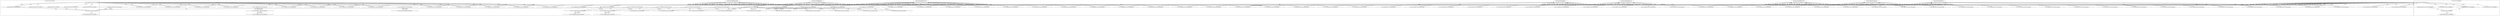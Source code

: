 digraph G {
	"1_fwatchdog#ServerID_5f846fd567-g8dn6"->"10.1.80.1:45706#ServerID_OuterContainerID"[ label="RESPONSE" ];
	"10.1.80.1:48835#ServerID_OuterContainerID"->"1_fwatchdog#ServerID_5fff9df6cf-4xmj9"[ label="GET" ];
	"10.1.80.1:48834#ServerID_OuterContainerID"->"1_fwatchdog#ServerID_5fff9df6cf-4xmj9"[ label="GET" ];
	"1_fwatchdog#ServerID_5f846fd567-g8dn6"->"10.1.80.1:45704#ServerID_OuterContainerID"[ label="RESPONSE" ];
	"1_fwatchdog#ServerID_5fff9df6cf-4xmj9"->"10.1.80.1:48835#ServerID_OuterContainerID"[ label="RESPONSE" ];
	"1_fwatchdog#ServerID_5fff9df6cf-4xmj9"->"10.1.80.1:48834#ServerID_OuterContainerID"[ label="RESPONSE" ];
	"10.1.80.1:45704#ServerID_OuterContainerID"->"1_fwatchdog#ServerID_5f846fd567-g8dn6"[ label="GET" ];
	"10.1.80.1:45706#ServerID_OuterContainerID"->"1_fwatchdog#ServerID_5f846fd567-g8dn6"[ label="GET" ];
	"10.1.80.1:40891#ServerID_OuterContainerID"->"1_fwatchdog#ServerID_6df85d7674-f2xxt"[ label="GET" ];
	"1_fwatchdog#ServerID_6df85d7674-f2xxt"->"10.1.80.1:40891#ServerID_OuterContainerID"[ label="RESPONSE" ];
	"10.1.80.1:35888#ServerID_OuterContainerID"->"1_fwatchdog#ServerID_c8cd456c8f13"[ label="read" ];
	"10.1.80.1:40890#ServerID_OuterContainerID"->"1_fwatchdog#ServerID_6df85d7674-f2xxt"[ label="GET" ];
	"1_fwatchdog#ServerID_6df85d7674-f2xxt"->"10.1.80.1:40890#ServerID_OuterContainerID"[ label="RESPONSE" ];
	"10.1.80.1:43228#ServerID_OuterContainerID"->"1_fwatchdog#ServerID_8665dd9487-zwjjv"[ label="GET" ];
	"1_fwatchdog#ServerID_8665dd9487-zwjjv"->"10.1.80.1:43228#ServerID_OuterContainerID"[ label="RESPONSE" ];
	"10.1.80.1:43230#ServerID_OuterContainerID"->"1_fwatchdog#ServerID_8665dd9487-zwjjv"[ label="GET" ];
	"1_fwatchdog#ServerID_8665dd9487-zwjjv"->"10.1.80.1:43230#ServerID_OuterContainerID"[ label="RESPONSE" ];
	"10.1.80.1:35956#ServerID_OuterContainerID"->"1_fwatchdog#ServerID_76c96688d7-4wrfp"[ label="GET" ];
	"1_fwatchdog#ServerID_76c96688d7-4wrfp"->"10.1.80.1:35956#ServerID_OuterContainerID"[ label="RESPONSE" ];
	"10.1.80.1:35954#ServerID_OuterContainerID"->"1_fwatchdog#ServerID_76c96688d7-4wrfp"[ label="GET" ];
	"1_fwatchdog#ServerID_76c96688d7-4wrfp"->"10.1.80.1:35954#ServerID_OuterContainerID"[ label="RESPONSE" ];
	"1_fwatchdog#ServerID_c8cd456c8f13"->"10.1.80.1:35888#ServerID_OuterContainerID"[ label="write" ];
	"10.1.80.1:35922#ServerID_OuterContainerID"->"1_fwatchdog#ServerID_68977fd5c9-qtcgc"[ label="GET" ];
	"10.1.80.1:35923#ServerID_OuterContainerID"->"1_fwatchdog#ServerID_68977fd5c9-qtcgc"[ label="GET" ];
	"1_fwatchdog#ServerID_68977fd5c9-qtcgc"->"10.1.80.1:35922#ServerID_OuterContainerID"[ label="RESPONSE" ];
	"1_fwatchdog#ServerID_68977fd5c9-qtcgc"->"10.1.80.1:35923#ServerID_OuterContainerID"[ label="RESPONSE" ];
	"10.1.80.1:48867#ServerID_OuterContainerID"->"1_fwatchdog#ServerID_5fff9df6cf-4xmj9"[ label="GET" ];
	"10.1.80.1:48866#ServerID_OuterContainerID"->"1_fwatchdog#ServerID_5fff9df6cf-4xmj9"[ label="GET" ];
	"1_fwatchdog#ServerID_5fff9df6cf-4xmj9"->"10.1.80.1:48866#ServerID_OuterContainerID"[ label="RESPONSE" ];
	"10.1.80.1:35890#ServerID_OuterContainerID"->"1_fwatchdog#ServerID_c8cd456c8f13"[ label="read" ];
	"1_fwatchdog#ServerID_5fff9df6cf-4xmj9"->"10.1.80.1:48867#ServerID_OuterContainerID"[ label="RESPONSE" ];
	"10.1.80.1:45738#ServerID_OuterContainerID"->"1_fwatchdog#ServerID_5f846fd567-g8dn6"[ label="GET" ];
	"1_fwatchdog#ServerID_5f846fd567-g8dn6"->"10.1.80.1:45738#ServerID_OuterContainerID"[ label="RESPONSE" ];
	"10.1.80.1:45736#ServerID_OuterContainerID"->"1_fwatchdog#ServerID_5f846fd567-g8dn6"[ label="GET" ];
	"1_fwatchdog#ServerID_5f846fd567-g8dn6"->"10.1.80.1:45736#ServerID_OuterContainerID"[ label="RESPONSE" ];
	"10.1.80.1:40922#ServerID_OuterContainerID"->"1_fwatchdog#ServerID_6df85d7674-f2xxt"[ label="GET" ];
	"1_fwatchdog#ServerID_6df85d7674-f2xxt"->"10.1.80.1:40922#ServerID_OuterContainerID"[ label="RESPONSE" ];
	"10.1.80.1:40924#ServerID_OuterContainerID"->"1_fwatchdog#ServerID_6df85d7674-f2xxt"[ label="GET" ];
	"1_fwatchdog#ServerID_6df85d7674-f2xxt"->"10.1.80.1:40924#ServerID_OuterContainerID"[ label="RESPONSE" ];
	"10.1.80.1:43262#ServerID_OuterContainerID"->"1_fwatchdog#ServerID_8665dd9487-zwjjv"[ label="GET" ];
	"1_fwatchdog#ServerID_8665dd9487-zwjjv"->"10.1.80.1:43262#ServerID_OuterContainerID"[ label="RESPONSE" ];
	"10.1.80.1:43264#ServerID_OuterContainerID"->"1_fwatchdog#ServerID_8665dd9487-zwjjv"[ label="GET" ];
	"1_fwatchdog#ServerID_8665dd9487-zwjjv"->"10.1.80.1:43264#ServerID_OuterContainerID"[ label="RESPONSE" ];
	"10.1.80.1:35990#ServerID_OuterContainerID"->"1_fwatchdog#ServerID_76c96688d7-4wrfp"[ label="GET" ];
	"10.1.80.1:35988#ServerID_OuterContainerID"->"1_fwatchdog#ServerID_76c96688d7-4wrfp"[ label="GET" ];
	"1_fwatchdog#ServerID_76c96688d7-4wrfp"->"10.1.80.1:35990#ServerID_OuterContainerID"[ label="RESPONSE" ];
	"1_fwatchdog#ServerID_76c96688d7-4wrfp"->"10.1.80.1:35988#ServerID_OuterContainerID"[ label="RESPONSE" ];
	"10.1.80.93:58500#ServerID_OuterContainerID"->"1_fwatchdog#ServerID_6df85d7674-f2xxt"[ label="POST" ];
	"1_fwatchdog#ServerID_6df85d7674-f2xxt"->"gateway:8080#ServerID_OuterContainerID"[ label="POST" ];
	"1_fwatchdog#ServerID_6df85d7674-f2xxt"->"10.1.80.93:8080#ServerID_OuterContainerID"[ label="POST" ];
	"10.1.80.93:50510#ServerID_OuterContainerID"->"1_fwatchdog#ServerID_5f846fd567-g8dn6"[ label="POST" ];
	"1_fwatchdog#ServerID_5f846fd567-g8dn6"->"10.1.80.93:50510#ServerID_OuterContainerID"[ label="RESPONSE" ];
	"10.1.80.93:8080#ServerID_OuterContainerID"->"1_fwatchdog#ServerID_6df85d7674-f2xxt"[ label="RESPONSE" ];
	"gateway:8080#ServerID_OuterContainerID"->"1_fwatchdog#ServerID_6df85d7674-f2xxt"[ label="RESPONSE" ];
	"1_fwatchdog#ServerID_6df85d7674-f2xxt"->"10.1.80.93:58500#ServerID_OuterContainerID"[ label="RESPONSE" ];
	"10.1.80.1:35976#ServerID_OuterContainerID"->"1_fwatchdog#ServerID_68977fd5c9-qtcgc"[ label="GET" ];
	"1_fwatchdog#ServerID_68977fd5c9-qtcgc"->"10.1.80.1:35976#ServerID_OuterContainerID"[ label="RESPONSE" ];
	"10.1.80.1:35978#ServerID_OuterContainerID"->"1_fwatchdog#ServerID_68977fd5c9-qtcgc"[ label="GET" ];
	"1_fwatchdog#ServerID_68977fd5c9-qtcgc"->"10.1.80.1:35978#ServerID_OuterContainerID"[ label="RESPONSE" ];
	"10.1.80.93:58522#ServerID_OuterContainerID"->"1_fwatchdog#ServerID_6df85d7674-f2xxt"[ label="POST" ];
	"1_fwatchdog#ServerID_6df85d7674-f2xxt"->"gateway:8080#ServerID_OuterContainerID"[ label="POST" ];
	"1_fwatchdog#ServerID_6df85d7674-f2xxt"->"10.1.80.93:8080#ServerID_OuterContainerID"[ label="POST" ];
	"10.1.80.93:50534#ServerID_OuterContainerID"->"1_fwatchdog#ServerID_5f846fd567-g8dn6"[ label="POST" ];
	"1_fwatchdog#ServerID_5f846fd567-g8dn6"->"10.1.80.93:50534#ServerID_OuterContainerID"[ label="RESPONSE" ];
	"10.1.80.93:8080#ServerID_OuterContainerID"->"1_fwatchdog#ServerID_6df85d7674-f2xxt"[ label="RESPONSE" ];
	"gateway:8080#ServerID_OuterContainerID"->"1_fwatchdog#ServerID_6df85d7674-f2xxt"[ label="RESPONSE" ];
	"1_fwatchdog#ServerID_6df85d7674-f2xxt"->"10.1.80.93:58522#ServerID_OuterContainerID"[ label="RESPONSE" ];
	"10.1.80.1:48940#ServerID_OuterContainerID"->"1_fwatchdog#ServerID_5fff9df6cf-4xmj9"[ label="GET" ];
	"10.1.80.1:48938#ServerID_OuterContainerID"->"1_fwatchdog#ServerID_5fff9df6cf-4xmj9"[ label="GET" ];
	"1_fwatchdog#ServerID_5fff9df6cf-4xmj9"->"10.1.80.1:48940#ServerID_OuterContainerID"[ label="RESPONSE" ];
	"1_fwatchdog#ServerID_5fff9df6cf-4xmj9"->"10.1.80.1:48938#ServerID_OuterContainerID"[ label="RESPONSE" ];
	"10.1.80.1:45808#ServerID_OuterContainerID"->"1_fwatchdog#ServerID_5f846fd567-g8dn6"[ label="GET" ];
	"10.1.80.1:45810#ServerID_OuterContainerID"->"1_fwatchdog#ServerID_5f846fd567-g8dn6"[ label="GET" ];
	"1_fwatchdog#ServerID_5f846fd567-g8dn6"->"10.1.80.1:45810#ServerID_OuterContainerID"[ label="RESPONSE" ];
	"1_fwatchdog#ServerID_5f846fd567-g8dn6"->"10.1.80.1:45808#ServerID_OuterContainerID"[ label="RESPONSE" ];
	"10.1.80.1:40996#ServerID_OuterContainerID"->"1_fwatchdog#ServerID_6df85d7674-f2xxt"[ label="GET" ];
	"1_fwatchdog#ServerID_6df85d7674-f2xxt"->"10.1.80.1:40996#ServerID_OuterContainerID"[ label="RESPONSE" ];
	"10.1.80.1:40994#ServerID_OuterContainerID"->"1_fwatchdog#ServerID_6df85d7674-f2xxt"[ label="GET" ];
	"1_fwatchdog#ServerID_6df85d7674-f2xxt"->"10.1.80.1:40994#ServerID_OuterContainerID"[ label="RESPONSE" ];
	"10.1.80.1:43338#ServerID_OuterContainerID"->"1_fwatchdog#ServerID_8665dd9487-zwjjv"[ label="GET" ];
	"1_fwatchdog#ServerID_8665dd9487-zwjjv"->"10.1.80.1:43338#ServerID_OuterContainerID"[ label="RESPONSE" ];
	"10.1.80.1:43336#ServerID_OuterContainerID"->"1_fwatchdog#ServerID_8665dd9487-zwjjv"[ label="GET" ];
	"1_fwatchdog#ServerID_8665dd9487-zwjjv"->"10.1.80.1:43336#ServerID_OuterContainerID"[ label="RESPONSE" ];
	"10.1.80.93:58570#ServerID_OuterContainerID"->"1_fwatchdog#ServerID_6df85d7674-f2xxt"[ label="POST" ];
	"10.1.80.1:36076#ServerID_OuterContainerID"->"1_fwatchdog#ServerID_76c96688d7-4wrfp"[ label="GET" ];
	"10.1.80.1:36078#ServerID_OuterContainerID"->"1_fwatchdog#ServerID_76c96688d7-4wrfp"[ label="GET" ];
	"1_fwatchdog#ServerID_c8cd456c8f13"->"10.1.80.1:35890#ServerID_OuterContainerID"[ label="write" ];
	"1_fwatchdog#ServerID_76c96688d7-4wrfp"->"10.1.80.1:36078#ServerID_OuterContainerID"[ label="RESPONSE" ];
	"1_fwatchdog#ServerID_76c96688d7-4wrfp"->"10.1.80.1:36076#ServerID_OuterContainerID"[ label="RESPONSE" ];
	"1_fwatchdog#ServerID_6df85d7674-f2xxt"->"gateway:8080#ServerID_OuterContainerID"[ label="POST" ];
	"1_fwatchdog#ServerID_6df85d7674-f2xxt"->"10.1.80.93:8080#ServerID_OuterContainerID"[ label="POST" ];
	"10.1.80.93:50584#ServerID_OuterContainerID"->"1_fwatchdog#ServerID_5f846fd567-g8dn6"[ label="POST" ];
	"1_fwatchdog#ServerID_5f846fd567-g8dn6"->"10.1.80.93:50584#ServerID_OuterContainerID"[ label="RESPONSE" ];
	"10.1.80.93:8080#ServerID_OuterContainerID"->"1_fwatchdog#ServerID_6df85d7674-f2xxt"[ label="RESPONSE" ];
	"gateway:8080#ServerID_OuterContainerID"->"1_fwatchdog#ServerID_6df85d7674-f2xxt"[ label="RESPONSE" ];
	"1_fwatchdog#ServerID_6df85d7674-f2xxt"->"10.1.80.93:58570#ServerID_OuterContainerID"[ label="RESPONSE" ];
	"10.1.80.1:36052#ServerID_OuterContainerID"->"1_fwatchdog#ServerID_68977fd5c9-qtcgc"[ label="GET" ];
	"1_fwatchdog#ServerID_68977fd5c9-qtcgc"->"10.1.80.1:36052#ServerID_OuterContainerID"[ label="RESPONSE" ];
	"10.1.80.1:36054#ServerID_OuterContainerID"->"1_fwatchdog#ServerID_68977fd5c9-qtcgc"[ label="GET" ];
	"1_fwatchdog#ServerID_68977fd5c9-qtcgc"->"10.1.80.1:36054#ServerID_OuterContainerID"[ label="RESPONSE" ];
	"10.1.80.1:49000#ServerID_OuterContainerID"->"1_fwatchdog#ServerID_5fff9df6cf-4xmj9"[ label="GET" ];
	"10.1.80.1:48998#ServerID_OuterContainerID"->"1_fwatchdog#ServerID_5fff9df6cf-4xmj9"[ label="GET" ];
	"1_fwatchdog#ServerID_5fff9df6cf-4xmj9"->"10.1.80.1:48998#ServerID_OuterContainerID"[ label="RESPONSE" ];
	"1_fwatchdog#ServerID_5fff9df6cf-4xmj9"->"10.1.80.1:49000#ServerID_OuterContainerID"[ label="RESPONSE" ];
	"10.1.80.1:45870#ServerID_OuterContainerID"->"1_fwatchdog#ServerID_5f846fd567-g8dn6"[ label="GET" ];
	"1_fwatchdog#ServerID_5f846fd567-g8dn6"->"10.1.80.1:45870#ServerID_OuterContainerID"[ label="RESPONSE" ];
	"10.1.80.1:45868#ServerID_OuterContainerID"->"1_fwatchdog#ServerID_5f846fd567-g8dn6"[ label="GET" ];
	"1_fwatchdog#ServerID_5f846fd567-g8dn6"->"10.1.80.1:45868#ServerID_OuterContainerID"[ label="RESPONSE" ];
	"10.1.80.1:41054#ServerID_OuterContainerID"->"1_fwatchdog#ServerID_6df85d7674-f2xxt"[ label="GET" ];
	"1_fwatchdog#ServerID_6df85d7674-f2xxt"->"10.1.80.1:41054#ServerID_OuterContainerID"[ label="RESPONSE" ];
	"10.1.80.1:41055#ServerID_OuterContainerID"->"1_fwatchdog#ServerID_6df85d7674-f2xxt"[ label="GET" ];
	"1_fwatchdog#ServerID_6df85d7674-f2xxt"->"10.1.80.1:41055#ServerID_OuterContainerID"[ label="RESPONSE" ];
	"10.1.80.1:43393#ServerID_OuterContainerID"->"1_fwatchdog#ServerID_8665dd9487-zwjjv"[ label="GET" ];
	"10.1.80.1:43392#ServerID_OuterContainerID"->"1_fwatchdog#ServerID_8665dd9487-zwjjv"[ label="GET" ];
	"1_fwatchdog#ServerID_8665dd9487-zwjjv"->"10.1.80.1:43392#ServerID_OuterContainerID"[ label="RESPONSE" ];
	"1_fwatchdog#ServerID_8665dd9487-zwjjv"->"10.1.80.1:43393#ServerID_OuterContainerID"[ label="RESPONSE" ];
	"10.1.80.1:36120#ServerID_OuterContainerID"->"1_fwatchdog#ServerID_76c96688d7-4wrfp"[ label="GET" ];
	"1_fwatchdog#ServerID_76c96688d7-4wrfp"->"10.1.80.1:36120#ServerID_OuterContainerID"[ label="RESPONSE" ];
	"10.1.80.1:36121#ServerID_OuterContainerID"->"1_fwatchdog#ServerID_76c96688d7-4wrfp"[ label="GET" ];
	"1_fwatchdog#ServerID_76c96688d7-4wrfp"->"10.1.80.1:36121#ServerID_OuterContainerID"[ label="RESPONSE" ];
	"10.1.80.1:36090#ServerID_OuterContainerID"->"1_fwatchdog#ServerID_68977fd5c9-qtcgc"[ label="GET" ];
	"1_fwatchdog#ServerID_68977fd5c9-qtcgc"->"10.1.80.1:36090#ServerID_OuterContainerID"[ label="RESPONSE" ];
	"10.1.80.1:36088#ServerID_OuterContainerID"->"1_fwatchdog#ServerID_68977fd5c9-qtcgc"[ label="GET" ];
	"1_fwatchdog#ServerID_68977fd5c9-qtcgc"->"10.1.80.1:36088#ServerID_OuterContainerID"[ label="RESPONSE" ];
	"10.1.80.1:49032#ServerID_OuterContainerID"->"1_fwatchdog#ServerID_5fff9df6cf-4xmj9"[ label="GET" ];
	"1_fwatchdog#ServerID_5fff9df6cf-4xmj9"->"10.1.80.1:49032#ServerID_OuterContainerID"[ label="RESPONSE" ];
	"10.1.80.1:49030#ServerID_OuterContainerID"->"1_fwatchdog#ServerID_5fff9df6cf-4xmj9"[ label="GET" ];
	"10.1.80.1:45901#ServerID_OuterContainerID"->"1_fwatchdog#ServerID_5f846fd567-g8dn6"[ label="GET" ];
	"1_fwatchdog#ServerID_5fff9df6cf-4xmj9"->"10.1.80.1:49030#ServerID_OuterContainerID"[ label="RESPONSE" ];
	"1_fwatchdog#ServerID_5f846fd567-g8dn6"->"10.1.80.1:45901#ServerID_OuterContainerID"[ label="RESPONSE" ];
	"10.1.80.1:45900#ServerID_OuterContainerID"->"1_fwatchdog#ServerID_5f846fd567-g8dn6"[ label="GET" ];
	"1_fwatchdog#ServerID_5f846fd567-g8dn6"->"10.1.80.1:45900#ServerID_OuterContainerID"[ label="RESPONSE" ];
	"10.1.80.1:41088#ServerID_OuterContainerID"->"1_fwatchdog#ServerID_6df85d7674-f2xxt"[ label="GET" ];
	"1_fwatchdog#ServerID_6df85d7674-f2xxt"->"10.1.80.1:41088#ServerID_OuterContainerID"[ label="RESPONSE" ];
	"10.1.80.1:41086#ServerID_OuterContainerID"->"1_fwatchdog#ServerID_6df85d7674-f2xxt"[ label="GET" ];
	"1_fwatchdog#ServerID_6df85d7674-f2xxt"->"10.1.80.1:41086#ServerID_OuterContainerID"[ label="RESPONSE" ];
	"10.1.80.1:43424#ServerID_OuterContainerID"->"1_fwatchdog#ServerID_8665dd9487-zwjjv"[ label="GET" ];
	"10.1.80.1:43426#ServerID_OuterContainerID"->"1_fwatchdog#ServerID_8665dd9487-zwjjv"[ label="GET" ];
	"1_fwatchdog#ServerID_8665dd9487-zwjjv"->"10.1.80.1:43426#ServerID_OuterContainerID"[ label="RESPONSE" ];
	"1_fwatchdog#ServerID_8665dd9487-zwjjv"->"10.1.80.1:43424#ServerID_OuterContainerID"[ label="RESPONSE" ];
	"10.1.80.1:36150#ServerID_OuterContainerID"->"1_fwatchdog#ServerID_76c96688d7-4wrfp"[ label="GET" ];
	"10.1.80.1:36151#ServerID_OuterContainerID"->"1_fwatchdog#ServerID_76c96688d7-4wrfp"[ label="GET" ];
	"1_fwatchdog#ServerID_76c96688d7-4wrfp"->"10.1.80.1:36150#ServerID_OuterContainerID"[ label="RESPONSE" ];
	"1_fwatchdog#ServerID_76c96688d7-4wrfp"->"10.1.80.1:36151#ServerID_OuterContainerID"[ label="RESPONSE" ];
	"10.1.80.1:36118#ServerID_OuterContainerID"->"1_fwatchdog#ServerID_68977fd5c9-qtcgc"[ label="GET" ];
	"10.1.80.1:36120#ServerID_OuterContainerID"->"1_fwatchdog#ServerID_68977fd5c9-qtcgc"[ label="GET" ];
	"1_fwatchdog#ServerID_68977fd5c9-qtcgc"->"10.1.80.1:36120#ServerID_OuterContainerID"[ label="RESPONSE" ];
	"1_fwatchdog#ServerID_68977fd5c9-qtcgc"->"10.1.80.1:36118#ServerID_OuterContainerID"[ label="RESPONSE" ];
	"10.1.80.1:48834#ServerID_OuterContainerID"->"1_fwatchdog#ServerID_5bd30c3565a4"[ label="read" ];
	"10.1.80.1:48835#ServerID_OuterContainerID"->"1_fwatchdog#ServerID_5bd30c3565a4"[ label="read" ];
	"1_fwatchdog#ServerID_5bd30c3565a4"->"10.1.80.1:48835#ServerID_OuterContainerID"[ label="write" ];
	"1_fwatchdog#ServerID_5bd30c3565a4"->"10.1.80.1:48834#ServerID_OuterContainerID"[ label="write" ];
	"10.1.80.1:45706#ServerID_OuterContainerID"->"1_fwatchdog#ServerID_7cf8268e6ab5"[ label="read" ];
	"10.1.80.1:45704#ServerID_OuterContainerID"->"1_fwatchdog#ServerID_7cf8268e6ab5"[ label="read" ];
	"1_fwatchdog#ServerID_7cf8268e6ab5"->"10.1.80.1:45704#ServerID_OuterContainerID"[ label="write" ];
	"1_fwatchdog#ServerID_7cf8268e6ab5"->"10.1.80.1:45706#ServerID_OuterContainerID"[ label="write" ];
	"10.1.80.1:40890#ServerID_OuterContainerID"->"1_fwatchdog#ServerID_2347d2f455dd"[ label="read" ];
	"10.1.80.1:40891#ServerID_OuterContainerID"->"1_fwatchdog#ServerID_2347d2f455dd"[ label="read" ];
	"1_fwatchdog#ServerID_2347d2f455dd"->"10.1.80.1:40891#ServerID_OuterContainerID"[ label="write" ];
	"10.1.80.1:35922#ServerID_OuterContainerID"->"1_fwatchdog#ServerID_c8cd456c8f13"[ label="read" ];
	"1_fwatchdog#ServerID_c8cd456c8f13"->"10.1.80.1:35922#ServerID_OuterContainerID"[ label="write" ];
	"1_fwatchdog#ServerID_2347d2f455dd"->"10.1.80.1:40890#ServerID_OuterContainerID"[ label="write" ];
	"10.1.80.1:35923#ServerID_OuterContainerID"->"1_fwatchdog#ServerID_c8cd456c8f13"[ label="read" ];
	"1_fwatchdog#ServerID_c8cd456c8f13"->"10.1.80.1:35923#ServerID_OuterContainerID"[ label="write" ];
	"10.1.80.1:48866#ServerID_OuterContainerID"->"1_fwatchdog#ServerID_5bd30c3565a4"[ label="read" ];
	"1_fwatchdog#ServerID_5bd30c3565a4"->"10.1.80.1:48866#ServerID_OuterContainerID"[ label="write" ];
	"10.1.80.1:48867#ServerID_OuterContainerID"->"1_fwatchdog#ServerID_5bd30c3565a4"[ label="read" ];
	"1_fwatchdog#ServerID_5bd30c3565a4"->"10.1.80.1:48867#ServerID_OuterContainerID"[ label="write" ];
	"10.1.80.1:45736#ServerID_OuterContainerID"->"1_fwatchdog#ServerID_7cf8268e6ab5"[ label="read" ];
	"10.1.80.1:45738#ServerID_OuterContainerID"->"1_fwatchdog#ServerID_7cf8268e6ab5"[ label="read" ];
	"1_fwatchdog#ServerID_7cf8268e6ab5"->"10.1.80.1:45738#ServerID_OuterContainerID"[ label="write" ];
	"1_fwatchdog#ServerID_7cf8268e6ab5"->"10.1.80.1:45736#ServerID_OuterContainerID"[ label="write" ];
	"10.1.80.1:40922#ServerID_OuterContainerID"->"1_fwatchdog#ServerID_2347d2f455dd"[ label="read" ];
	"10.1.80.1:40924#ServerID_OuterContainerID"->"1_fwatchdog#ServerID_2347d2f455dd"[ label="read" ];
	"1_fwatchdog#ServerID_2347d2f455dd"->"10.1.80.1:40922#ServerID_OuterContainerID"[ label="write" ];
	"10.1.80.93:58500#ServerID_OuterContainerID"->"1_fwatchdog#ServerID_2347d2f455dd"[ label="read" ];
	"1_fwatchdog#ServerID_2347d2f455dd"->"10.1.80.1:40924#ServerID_OuterContainerID"[ label="write" ];
	"1_fwatchdog#ServerID_2347d2f455dd"->"pipe:[7844706]#ServerID_2347d2f455dd"[ label="write" ];
	"1_fwatchdog#ServerID_2347d2f455dd"->"localhost:3000#ServerID_2347d2f455dd"[ label="connect" ];
	"localhost:3000#ServerID_2347d2f455dd"->"1_fwatchdog#ServerID_2347d2f455dd"[ label="read" ];
	"1_fwatchdog#ServerID_2347d2f455dd"->"localhost:3000#ServerID_2347d2f455dd"[ label="write" ];
	"localhost:3000#ServerID_2347d2f455dd"->"13_node#ServerID_2347d2f455dd"[ label="read" ];
	"13_node#ServerID_2347d2f455dd"->"pipe:[7845926]#ServerID_2347d2f455dd"[ label="write" ];
	"/etc/hosts#ServerID_2347d2f455dd"->"13_node#ServerID_2347d2f455dd"[ label="read" ];
	"/etc/resolv.conf#ServerID_2347d2f455dd"->"13_node#ServerID_2347d2f455dd"[ label="read" ];
	"13_node#ServerID_2347d2f455dd"->"10.152.183.10:53#ServerID_OuterContainerID"[ label="sendto" ];
	"10.152.183.10:53#ServerID_OuterContainerID"->"13_node#ServerID_2347d2f455dd"[ label="recvfrom" ];
	"13_node#ServerID_2347d2f455dd"->"gateway:8080#ServerID_OuterContainerID"[ label="connect" ];
	"10.1.80.93:50510#ServerID_OuterContainerID"->"1_fwatchdog#ServerID_7cf8268e6ab5"[ label="read" ];
	"1_fwatchdog#ServerID_7cf8268e6ab5"->"localhost:3000#ServerID_7cf8268e6ab5"[ label="connect" ];
	"1_fwatchdog#ServerID_7cf8268e6ab5"->"pipe:[7845975]#ServerID_7cf8268e6ab5"[ label="write" ];
	"localhost:3000#ServerID_7cf8268e6ab5"->"1_fwatchdog#ServerID_7cf8268e6ab5"[ label="read" ];
	"1_fwatchdog#ServerID_7cf8268e6ab5"->"localhost:3000#ServerID_7cf8268e6ab5"[ label="write" ];
	"localhost:3000#ServerID_7cf8268e6ab5"->"13_node#ServerID_7cf8268e6ab5"[ label="read" ];
	"13_node#ServerID_7cf8268e6ab5"->"pipe:[7845600]#ServerID_7cf8268e6ab5"[ label="write" ];
	"/home/app/credentials.txt#ServerID_7cf8268e6ab5"->"13_node#ServerID_7cf8268e6ab5"[ label="read" ];
	"1_fwatchdog#ServerID_7cf8268e6ab5"->"pipe:[7845976]#ServerID_7cf8268e6ab5"[ label="write" ];
	"gateway:8080#ServerID_OuterContainerID"->"13_node#ServerID_2347d2f455dd"[ label="read" ];
	"1_fwatchdog#ServerID_7cf8268e6ab5"->"10.1.80.93:50510#ServerID_OuterContainerID"[ label="write" ];
	"1_fwatchdog#ServerID_2347d2f455dd"->"pipe:[7844707]#ServerID_2347d2f455dd"[ label="write" ];
	"1_fwatchdog#ServerID_2347d2f455dd"->"10.1.80.93:58500#ServerID_OuterContainerID"[ label="write" ];
	"1_fwatchdog#ServerID_c8cd456c8f13"->"10.1.80.1:35976#ServerID_OuterContainerID"[ label="write" ];
	"10.1.80.1:35978#ServerID_OuterContainerID"->"1_fwatchdog#ServerID_c8cd456c8f13"[ label="read" ];
	"10.1.80.1:35976#ServerID_OuterContainerID"->"1_fwatchdog#ServerID_c8cd456c8f13"[ label="read" ];
	"1_fwatchdog#ServerID_c8cd456c8f13"->"10.1.80.1:35978#ServerID_OuterContainerID"[ label="write" ];
	"10.1.80.93:58522#ServerID_OuterContainerID"->"1_fwatchdog#ServerID_2347d2f455dd"[ label="read" ];
	"10.1.80.93:50534#ServerID_OuterContainerID"->"1_fwatchdog#ServerID_7cf8268e6ab5"[ label="read" ];
	"1_fwatchdog#ServerID_7cf8268e6ab5"->"10.1.80.93:50534#ServerID_OuterContainerID"[ label="write" ];
	"1_fwatchdog#ServerID_2347d2f455dd"->"10.1.80.93:58522#ServerID_OuterContainerID"[ label="write" ];
	"1_fwatchdog#ServerID_5bd30c3565a4"->"10.1.80.1:48940#ServerID_OuterContainerID"[ label="write" ];
	"10.1.80.1:48938#ServerID_OuterContainerID"->"1_fwatchdog#ServerID_5bd30c3565a4"[ label="read" ];
	"1_fwatchdog#ServerID_5bd30c3565a4"->"10.1.80.1:48938#ServerID_OuterContainerID"[ label="write" ];
	"10.1.80.1:48940#ServerID_OuterContainerID"->"1_fwatchdog#ServerID_5bd30c3565a4"[ label="read" ];
	"1_fwatchdog#ServerID_7cf8268e6ab5"->"10.1.80.1:45810#ServerID_OuterContainerID"[ label="write" ];
	"10.1.80.1:45810#ServerID_OuterContainerID"->"1_fwatchdog#ServerID_7cf8268e6ab5"[ label="read" ];
	"10.1.80.1:45808#ServerID_OuterContainerID"->"1_fwatchdog#ServerID_7cf8268e6ab5"[ label="read" ];
	"1_fwatchdog#ServerID_7cf8268e6ab5"->"10.1.80.1:45808#ServerID_OuterContainerID"[ label="write" ];
	"10.1.80.1:40994#ServerID_OuterContainerID"->"1_fwatchdog#ServerID_2347d2f455dd"[ label="read" ];
	"10.1.80.1:40996#ServerID_OuterContainerID"->"1_fwatchdog#ServerID_2347d2f455dd"[ label="read" ];
	"1_fwatchdog#ServerID_2347d2f455dd"->"10.1.80.1:40996#ServerID_OuterContainerID"[ label="write" ];
	"1_fwatchdog#ServerID_2347d2f455dd"->"10.1.80.1:40994#ServerID_OuterContainerID"[ label="write" ];
	"10.1.80.93:58570#ServerID_OuterContainerID"->"1_fwatchdog#ServerID_2347d2f455dd"[ label="read" ];
	"10.1.80.93:50584#ServerID_OuterContainerID"->"1_fwatchdog#ServerID_7cf8268e6ab5"[ label="read" ];
	"1_fwatchdog#ServerID_7cf8268e6ab5"->"10.1.80.93:50584#ServerID_OuterContainerID"[ label="write" ];
	"1_fwatchdog#ServerID_2347d2f455dd"->"10.1.80.93:58570#ServerID_OuterContainerID"[ label="write" ];
	"1_fwatchdog#ServerID_c8cd456c8f13"->"10.1.80.1:36052#ServerID_OuterContainerID"[ label="write" ];
	"10.1.80.1:36054#ServerID_OuterContainerID"->"1_fwatchdog#ServerID_c8cd456c8f13"[ label="read" ];
	"10.1.80.1:36052#ServerID_OuterContainerID"->"1_fwatchdog#ServerID_c8cd456c8f13"[ label="read" ];
	"1_fwatchdog#ServerID_c8cd456c8f13"->"10.1.80.1:36054#ServerID_OuterContainerID"[ label="write" ];
	"10.1.80.1:49000#ServerID_OuterContainerID"->"1_fwatchdog#ServerID_5bd30c3565a4"[ label="read" ];
	"1_fwatchdog#ServerID_5bd30c3565a4"->"10.1.80.1:48998#ServerID_OuterContainerID"[ label="write" ];
	"1_fwatchdog#ServerID_5bd30c3565a4"->"10.1.80.1:49000#ServerID_OuterContainerID"[ label="write" ];
	"10.1.80.1:48998#ServerID_OuterContainerID"->"1_fwatchdog#ServerID_5bd30c3565a4"[ label="read" ];
	"10.1.80.1:45868#ServerID_OuterContainerID"->"1_fwatchdog#ServerID_7cf8268e6ab5"[ label="read" ];
	"10.1.80.1:45870#ServerID_OuterContainerID"->"1_fwatchdog#ServerID_7cf8268e6ab5"[ label="read" ];
	"1_fwatchdog#ServerID_7cf8268e6ab5"->"10.1.80.1:45870#ServerID_OuterContainerID"[ label="write" ];
	"1_fwatchdog#ServerID_7cf8268e6ab5"->"10.1.80.1:45868#ServerID_OuterContainerID"[ label="write" ];
	"10.1.80.1:41055#ServerID_OuterContainerID"->"1_fwatchdog#ServerID_2347d2f455dd"[ label="read" ];
	"10.1.80.1:41054#ServerID_OuterContainerID"->"1_fwatchdog#ServerID_2347d2f455dd"[ label="read" ];
	"1_fwatchdog#ServerID_2347d2f455dd"->"10.1.80.1:41054#ServerID_OuterContainerID"[ label="write" ];
	"1_fwatchdog#ServerID_2347d2f455dd"->"10.1.80.1:41055#ServerID_OuterContainerID"[ label="write" ];
	"10.1.80.1:36088#ServerID_OuterContainerID"->"1_fwatchdog#ServerID_c8cd456c8f13"[ label="read" ];
	"10.1.80.1:36090#ServerID_OuterContainerID"->"1_fwatchdog#ServerID_c8cd456c8f13"[ label="read" ];
	"1_fwatchdog#ServerID_c8cd456c8f13"->"10.1.80.1:36090#ServerID_OuterContainerID"[ label="write" ];
	"1_fwatchdog#ServerID_c8cd456c8f13"->"10.1.80.1:36088#ServerID_OuterContainerID"[ label="write" ];
	"10.1.80.1:49032#ServerID_OuterContainerID"->"1_fwatchdog#ServerID_5bd30c3565a4"[ label="read" ];
	"1_fwatchdog#ServerID_5bd30c3565a4"->"10.1.80.1:49032#ServerID_OuterContainerID"[ label="write" ];
	"10.1.80.1:49030#ServerID_OuterContainerID"->"1_fwatchdog#ServerID_5bd30c3565a4"[ label="read" ];
	"1_fwatchdog#ServerID_5bd30c3565a4"->"10.1.80.1:49030#ServerID_OuterContainerID"[ label="write" ];
	"10.1.80.1:45900#ServerID_OuterContainerID"->"1_fwatchdog#ServerID_7cf8268e6ab5"[ label="read" ];
	"1_fwatchdog#ServerID_7cf8268e6ab5"->"10.1.80.1:45901#ServerID_OuterContainerID"[ label="write" ];
	"10.1.80.1:45901#ServerID_OuterContainerID"->"1_fwatchdog#ServerID_7cf8268e6ab5"[ label="read" ];
	"1_fwatchdog#ServerID_7cf8268e6ab5"->"10.1.80.1:45900#ServerID_OuterContainerID"[ label="write" ];
	"10.1.80.1:41086#ServerID_OuterContainerID"->"1_fwatchdog#ServerID_2347d2f455dd"[ label="read" ];
	"10.1.80.1:41088#ServerID_OuterContainerID"->"1_fwatchdog#ServerID_2347d2f455dd"[ label="read" ];
	"1_fwatchdog#ServerID_2347d2f455dd"->"10.1.80.1:41088#ServerID_OuterContainerID"[ label="write" ];
	"1_fwatchdog#ServerID_2347d2f455dd"->"10.1.80.1:41086#ServerID_OuterContainerID"[ label="write" ];
	"10.1.80.1:36120#ServerID_OuterContainerID"->"1_fwatchdog#ServerID_c8cd456c8f13"[ label="read" ];
	"10.1.80.1:36118#ServerID_OuterContainerID"->"1_fwatchdog#ServerID_c8cd456c8f13"[ label="read" ];
	"1_fwatchdog#ServerID_c8cd456c8f13"->"10.1.80.1:36120#ServerID_OuterContainerID"[ label="write" ];
	"1_fwatchdog#ServerID_c8cd456c8f13"->"10.1.80.1:36118#ServerID_OuterContainerID"[ label="write" ];
	"10.1.80.1:49064#ServerID_OuterContainerID"->"1_fwatchdog#ServerID_5bd30c3565a4"[ label="read" ];
	"1_fwatchdog#ServerID_5bd30c3565a4"->"10.1.80.1:49066#ServerID_OuterContainerID"[ label="write" ];
	"10.1.80.1:49066#ServerID_OuterContainerID"->"1_fwatchdog#ServerID_5bd30c3565a4"[ label="read" ];
	"1_fwatchdog#ServerID_5bd30c3565a4"->"10.1.80.1:49064#ServerID_OuterContainerID"[ label="write" ];
	"10.1.80.1:45935#ServerID_OuterContainerID"->"1_fwatchdog#ServerID_7cf8268e6ab5"[ label="read" ];
	"10.1.80.1:45934#ServerID_OuterContainerID"->"1_fwatchdog#ServerID_7cf8268e6ab5"[ label="read" ];
	"1_fwatchdog#ServerID_7cf8268e6ab5"->"10.1.80.1:45934#ServerID_OuterContainerID"[ label="write" ];
	"1_fwatchdog#ServerID_7cf8268e6ab5"->"10.1.80.1:45935#ServerID_OuterContainerID"[ label="write" ];
	"10.1.80.93:8082#ServerID_OuterContainerID"->"10.1.80.109:56936#ServerID_OuterContainerID"[ label="RESPONSE" ];
	"10.1.80.109:56936#ServerID_OuterContainerID"->"10.1.80.93:8082#ServerID_OuterContainerID"[ label="GET" ];
	"10.1.80.1:56028#ServerID_OuterContainerID"->"10.1.80.92:8080#ServerID_OuterContainerID"[ label="GET" ];
	"10.1.80.92:8080#ServerID_OuterContainerID"->"10.1.80.1:56028#ServerID_OuterContainerID"[ label="RESPONSE" ];
	"10.1.80.1:60590#ServerID_OuterContainerID"->"10.1.80.93:8080#ServerID_OuterContainerID"[ label="GET" ];
	"10.1.80.93:8080#ServerID_OuterContainerID"->"10.1.80.1:60590#ServerID_OuterContainerID"[ label="RESPONSE" ];
	"10.1.80.1:35508#ServerID_OuterContainerID"->"10.1.80.109:9090#ServerID_OuterContainerID"[ label="GET" ];
	"10.1.80.109:9090#ServerID_OuterContainerID"->"10.1.80.1:35508#ServerID_OuterContainerID"[ label="RESPONSE" ];
	"10.1.80.1:35518#ServerID_OuterContainerID"->"10.1.80.109:9090#ServerID_OuterContainerID"[ label="GET" ];
	"10.1.80.109:9090#ServerID_OuterContainerID"->"10.1.80.1:35518#ServerID_OuterContainerID"[ label="RESPONSE" ];
	"10.1.80.1:24904#ServerID_OuterContainerID"->"10.1.80.93:8080#ServerID_OuterContainerID"[ label="POST" ];
	"10.1.80.93:8080#ServerID_OuterContainerID"->"10.1.80.1:24904#ServerID_OuterContainerID"[ label="RESPONSE" ];
	"10.1.80.93:8080#ServerID_OuterContainerID"->"10.0.88.125:31112#ServerID_OuterContainerID"[ label="RESPONSE" ];
	"10.1.80.1:8623#ServerID_OuterContainerID"->"10.1.80.93:8080#ServerID_OuterContainerID"[ label="POST" ];
	"10.1.80.1:35040#ServerID_OuterContainerID"->"10.1.80.111:9093#ServerID_OuterContainerID"[ label="GET" ];
	"10.1.80.111:9093#ServerID_OuterContainerID"->"10.1.80.1:35040#ServerID_OuterContainerID"[ label="RESPONSE" ];
	"10.1.80.93:8080#ServerID_OuterContainerID"->"10.1.80.1:8623#ServerID_OuterContainerID"[ label="RESPONSE" ];
	"10.1.80.93:8080#ServerID_OuterContainerID"->"10.0.88.125:31112#ServerID_OuterContainerID"[ label="RESPONSE" ];
	"10.1.80.1:60678#ServerID_OuterContainerID"->"10.1.80.93:8080#ServerID_OuterContainerID"[ label="GET" ];
	"10.1.80.93:8080#ServerID_OuterContainerID"->"10.1.80.1:60678#ServerID_OuterContainerID"[ label="RESPONSE" ];
	"10.1.80.1:35066#ServerID_OuterContainerID"->"10.1.80.111:9093#ServerID_OuterContainerID"[ label="GET" ];
	"10.1.80.111:9093#ServerID_OuterContainerID"->"10.1.80.1:35066#ServerID_OuterContainerID"[ label="RESPONSE" ];
	"10.1.80.1:43322#ServerID_OuterContainerID"->"10.1.80.92:8181#ServerID_OuterContainerID"[ label="GET" ];
	"10.1.80.92:8181#ServerID_OuterContainerID"->"10.1.80.1:43322#ServerID_OuterContainerID"[ label="RESPONSE" ];
	"10.1.80.1:50134#ServerID_OuterContainerID"->"10.1.80.93:8080#ServerID_OuterContainerID"[ label="POST" ];
	"10.1.80.93:8080#ServerID_OuterContainerID"->"10.1.80.1:50134#ServerID_OuterContainerID"[ label="RESPONSE" ];
	"10.1.80.93:8080#ServerID_OuterContainerID"->"10.0.88.125:31112#ServerID_OuterContainerID"[ label="RESPONSE" ];
	"10.1.80.1:42882#ServerID_OuterContainerID"->"10.1.80.104:8000#ServerID_OuterContainerID"[ label="GET" ];
	"10.1.80.104:8000#ServerID_OuterContainerID"->"10.1.80.1:42882#ServerID_OuterContainerID"[ label="RESPONSE" ];
	"10.1.80.1:48720#ServerID_OuterContainerID"->"10.1.80.104:8000#ServerID_OuterContainerID"[ label="GET" ];
	"10.1.80.104:8000#ServerID_OuterContainerID"->"10.1.80.1:48720#ServerID_OuterContainerID"[ label="RESPONSE" ];
	"10.1.80.1:60748#ServerID_OuterContainerID"->"10.1.80.93:8080#ServerID_OuterContainerID"[ label="GET" ];
	"10.1.80.93:8080#ServerID_OuterContainerID"->"10.1.80.1:60748#ServerID_OuterContainerID"[ label="RESPONSE" ];
	"10.1.80.1:60780#ServerID_OuterContainerID"->"10.1.80.93:8080#ServerID_OuterContainerID"[ label="GET" ];
	"10.1.80.93:8080#ServerID_OuterContainerID"->"10.1.80.1:60780#ServerID_OuterContainerID"[ label="RESPONSE" ];
	subgraph "clusterServerID_2347d2f455dd" {
	label="clusterServerID_2347d2f455dd";
	"/etc/hosts#ServerID_2347d2f455dd" [ shape=ellipse ];
	"/etc/resolv.conf#ServerID_2347d2f455dd" [ shape=ellipse ];
	"13_node#ServerID_2347d2f455dd" [ shape=box ];
	"1_fwatchdog#ServerID_2347d2f455dd" [ shape=box ];
	"localhost:3000#ServerID_2347d2f455dd" [ shape=diamond ];
	"pipe:[7844706]#ServerID_2347d2f455dd" [ shape=ellipse ];
	"pipe:[7844707]#ServerID_2347d2f455dd" [ shape=ellipse ];
	"pipe:[7845926]#ServerID_2347d2f455dd" [ shape=ellipse ];

}
;
	subgraph "clusterServerID_5bd30c3565a4" {
	label="clusterServerID_5bd30c3565a4";
	"1_fwatchdog#ServerID_5bd30c3565a4" [ shape=box ];

}
;
	subgraph "clusterServerID_5f846fd567-g8dn6" {
	label="clusterServerID_5f846fd567-g8dn6";
	"1_fwatchdog#ServerID_5f846fd567-g8dn6" [ shape=box ];

}
;
	subgraph "clusterServerID_5fff9df6cf-4xmj9" {
	label="clusterServerID_5fff9df6cf-4xmj9";
	"1_fwatchdog#ServerID_5fff9df6cf-4xmj9" [ shape=box ];

}
;
	subgraph "clusterServerID_68977fd5c9-qtcgc" {
	label="clusterServerID_68977fd5c9-qtcgc";
	"1_fwatchdog#ServerID_68977fd5c9-qtcgc" [ shape=box ];

}
;
	subgraph "clusterServerID_6df85d7674-f2xxt" {
	label="clusterServerID_6df85d7674-f2xxt";
	"1_fwatchdog#ServerID_6df85d7674-f2xxt" [ shape=box ];

}
;
	subgraph "clusterServerID_76c96688d7-4wrfp" {
	label="clusterServerID_76c96688d7-4wrfp";
	"1_fwatchdog#ServerID_76c96688d7-4wrfp" [ shape=box ];

}
;
	subgraph "clusterServerID_7cf8268e6ab5" {
	label="clusterServerID_7cf8268e6ab5";
	"/home/app/credentials.txt#ServerID_7cf8268e6ab5" [ shape=ellipse ];
	"13_node#ServerID_7cf8268e6ab5" [ shape=box ];
	"1_fwatchdog#ServerID_7cf8268e6ab5" [ shape=box ];
	"localhost:3000#ServerID_7cf8268e6ab5" [ shape=diamond ];
	"pipe:[7845600]#ServerID_7cf8268e6ab5" [ shape=ellipse ];
	"pipe:[7845975]#ServerID_7cf8268e6ab5" [ shape=ellipse ];
	"pipe:[7845976]#ServerID_7cf8268e6ab5" [ shape=ellipse ];

}
;
	subgraph "clusterServerID_8665dd9487-zwjjv" {
	label="clusterServerID_8665dd9487-zwjjv";
	"1_fwatchdog#ServerID_8665dd9487-zwjjv" [ shape=box ];

}
;
	subgraph "clusterServerID_OuterContainerID" {
	label="clusterServerID_OuterContainerID";
	"10.0.88.125:31112#ServerID_OuterContainerID" [ shape=diamond ];
	"10.1.80.104:8000#ServerID_OuterContainerID" [ shape=diamond ];
	"10.1.80.109:56936#ServerID_OuterContainerID" [ shape=diamond ];
	"10.1.80.109:9090#ServerID_OuterContainerID" [ shape=diamond ];
	"10.1.80.111:9093#ServerID_OuterContainerID" [ shape=diamond ];
	"10.1.80.1:24904#ServerID_OuterContainerID" [ shape=diamond ];
	"10.1.80.1:35040#ServerID_OuterContainerID" [ shape=diamond ];
	"10.1.80.1:35066#ServerID_OuterContainerID" [ shape=diamond ];
	"10.1.80.1:35508#ServerID_OuterContainerID" [ shape=diamond ];
	"10.1.80.1:35518#ServerID_OuterContainerID" [ shape=diamond ];
	"10.1.80.1:35888#ServerID_OuterContainerID" [ shape=diamond ];
	"10.1.80.1:35890#ServerID_OuterContainerID" [ shape=diamond ];
	"10.1.80.1:35922#ServerID_OuterContainerID" [ shape=diamond ];
	"10.1.80.1:35923#ServerID_OuterContainerID" [ shape=diamond ];
	"10.1.80.1:35954#ServerID_OuterContainerID" [ shape=diamond ];
	"10.1.80.1:35956#ServerID_OuterContainerID" [ shape=diamond ];
	"10.1.80.1:35976#ServerID_OuterContainerID" [ shape=diamond ];
	"10.1.80.1:35978#ServerID_OuterContainerID" [ shape=diamond ];
	"10.1.80.1:35988#ServerID_OuterContainerID" [ shape=diamond ];
	"10.1.80.1:35990#ServerID_OuterContainerID" [ shape=diamond ];
	"10.1.80.1:36052#ServerID_OuterContainerID" [ shape=diamond ];
	"10.1.80.1:36054#ServerID_OuterContainerID" [ shape=diamond ];
	"10.1.80.1:36076#ServerID_OuterContainerID" [ shape=diamond ];
	"10.1.80.1:36078#ServerID_OuterContainerID" [ shape=diamond ];
	"10.1.80.1:36088#ServerID_OuterContainerID" [ shape=diamond ];
	"10.1.80.1:36090#ServerID_OuterContainerID" [ shape=diamond ];
	"10.1.80.1:36118#ServerID_OuterContainerID" [ shape=diamond ];
	"10.1.80.1:36120#ServerID_OuterContainerID" [ shape=diamond ];
	"10.1.80.1:36121#ServerID_OuterContainerID" [ shape=diamond ];
	"10.1.80.1:36150#ServerID_OuterContainerID" [ shape=diamond ];
	"10.1.80.1:36151#ServerID_OuterContainerID" [ shape=diamond ];
	"10.1.80.1:40890#ServerID_OuterContainerID" [ shape=diamond ];
	"10.1.80.1:40891#ServerID_OuterContainerID" [ shape=diamond ];
	"10.1.80.1:40922#ServerID_OuterContainerID" [ shape=diamond ];
	"10.1.80.1:40924#ServerID_OuterContainerID" [ shape=diamond ];
	"10.1.80.1:40994#ServerID_OuterContainerID" [ shape=diamond ];
	"10.1.80.1:40996#ServerID_OuterContainerID" [ shape=diamond ];
	"10.1.80.1:41054#ServerID_OuterContainerID" [ shape=diamond ];
	"10.1.80.1:41055#ServerID_OuterContainerID" [ shape=diamond ];
	"10.1.80.1:41086#ServerID_OuterContainerID" [ shape=diamond ];
	"10.1.80.1:41088#ServerID_OuterContainerID" [ shape=diamond ];
	"10.1.80.1:42882#ServerID_OuterContainerID" [ shape=diamond ];
	"10.1.80.1:43228#ServerID_OuterContainerID" [ shape=diamond ];
	"10.1.80.1:43230#ServerID_OuterContainerID" [ shape=diamond ];
	"10.1.80.1:43262#ServerID_OuterContainerID" [ shape=diamond ];
	"10.1.80.1:43264#ServerID_OuterContainerID" [ shape=diamond ];
	"10.1.80.1:43322#ServerID_OuterContainerID" [ shape=diamond ];
	"10.1.80.1:43336#ServerID_OuterContainerID" [ shape=diamond ];
	"10.1.80.1:43338#ServerID_OuterContainerID" [ shape=diamond ];
	"10.1.80.1:43392#ServerID_OuterContainerID" [ shape=diamond ];
	"10.1.80.1:43393#ServerID_OuterContainerID" [ shape=diamond ];
	"10.1.80.1:43424#ServerID_OuterContainerID" [ shape=diamond ];
	"10.1.80.1:43426#ServerID_OuterContainerID" [ shape=diamond ];
	"10.1.80.1:45704#ServerID_OuterContainerID" [ shape=diamond ];
	"10.1.80.1:45706#ServerID_OuterContainerID" [ shape=diamond ];
	"10.1.80.1:45736#ServerID_OuterContainerID" [ shape=diamond ];
	"10.1.80.1:45738#ServerID_OuterContainerID" [ shape=diamond ];
	"10.1.80.1:45808#ServerID_OuterContainerID" [ shape=diamond ];
	"10.1.80.1:45810#ServerID_OuterContainerID" [ shape=diamond ];
	"10.1.80.1:45868#ServerID_OuterContainerID" [ shape=diamond ];
	"10.1.80.1:45870#ServerID_OuterContainerID" [ shape=diamond ];
	"10.1.80.1:45900#ServerID_OuterContainerID" [ shape=diamond ];
	"10.1.80.1:45901#ServerID_OuterContainerID" [ shape=diamond ];
	"10.1.80.1:45934#ServerID_OuterContainerID" [ shape=diamond ];
	"10.1.80.1:45935#ServerID_OuterContainerID" [ shape=diamond ];
	"10.1.80.1:48720#ServerID_OuterContainerID" [ shape=diamond ];
	"10.1.80.1:48834#ServerID_OuterContainerID" [ shape=diamond ];
	"10.1.80.1:48835#ServerID_OuterContainerID" [ shape=diamond ];
	"10.1.80.1:48866#ServerID_OuterContainerID" [ shape=diamond ];
	"10.1.80.1:48867#ServerID_OuterContainerID" [ shape=diamond ];
	"10.1.80.1:48938#ServerID_OuterContainerID" [ shape=diamond ];
	"10.1.80.1:48940#ServerID_OuterContainerID" [ shape=diamond ];
	"10.1.80.1:48998#ServerID_OuterContainerID" [ shape=diamond ];
	"10.1.80.1:49000#ServerID_OuterContainerID" [ shape=diamond ];
	"10.1.80.1:49030#ServerID_OuterContainerID" [ shape=diamond ];
	"10.1.80.1:49032#ServerID_OuterContainerID" [ shape=diamond ];
	"10.1.80.1:49064#ServerID_OuterContainerID" [ shape=diamond ];
	"10.1.80.1:49066#ServerID_OuterContainerID" [ shape=diamond ];
	"10.1.80.1:50134#ServerID_OuterContainerID" [ shape=diamond ];
	"10.1.80.1:56028#ServerID_OuterContainerID" [ shape=diamond ];
	"10.1.80.1:60590#ServerID_OuterContainerID" [ shape=diamond ];
	"10.1.80.1:60678#ServerID_OuterContainerID" [ shape=diamond ];
	"10.1.80.1:60748#ServerID_OuterContainerID" [ shape=diamond ];
	"10.1.80.1:60780#ServerID_OuterContainerID" [ shape=diamond ];
	"10.1.80.1:8623#ServerID_OuterContainerID" [ shape=diamond ];
	"10.1.80.92:8080#ServerID_OuterContainerID" [ shape=diamond ];
	"10.1.80.92:8181#ServerID_OuterContainerID" [ shape=diamond ];
	"10.1.80.93:50510#ServerID_OuterContainerID" [ shape=diamond ];
	"10.1.80.93:50534#ServerID_OuterContainerID" [ shape=diamond ];
	"10.1.80.93:50584#ServerID_OuterContainerID" [ shape=diamond ];
	"10.1.80.93:58500#ServerID_OuterContainerID" [ shape=diamond ];
	"10.1.80.93:58522#ServerID_OuterContainerID" [ shape=diamond ];
	"10.1.80.93:58570#ServerID_OuterContainerID" [ shape=diamond ];
	"10.1.80.93:8080#ServerID_OuterContainerID" [ shape=diamond ];
	"10.1.80.93:8082#ServerID_OuterContainerID" [ shape=diamond ];
	"10.152.183.10:53#ServerID_OuterContainerID" [ shape=diamond ];
	"gateway:8080#ServerID_OuterContainerID" [ shape=diamond ];

}
;
	subgraph "clusterServerID_c8cd456c8f13" {
	label="clusterServerID_c8cd456c8f13";
	"1_fwatchdog#ServerID_c8cd456c8f13" [ shape=box ];

}
;

}
